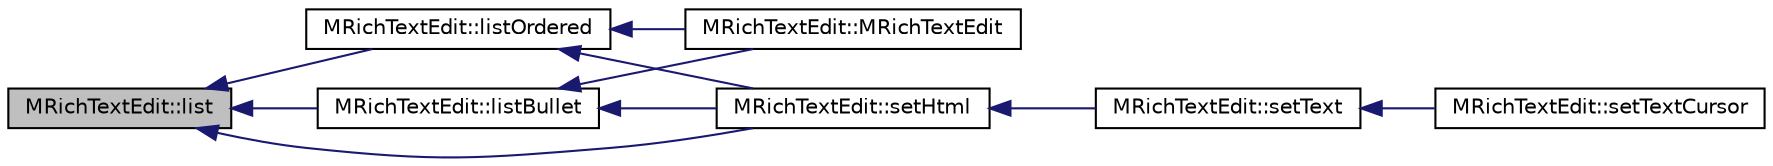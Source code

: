 digraph "MRichTextEdit::list"
{
  edge [fontname="Helvetica",fontsize="10",labelfontname="Helvetica",labelfontsize="10"];
  node [fontname="Helvetica",fontsize="10",shape=record];
  rankdir="LR";
  Node70 [label="MRichTextEdit::list",height=0.2,width=0.4,color="black", fillcolor="grey75", style="filled", fontcolor="black"];
  Node70 -> Node71 [dir="back",color="midnightblue",fontsize="10",style="solid",fontname="Helvetica"];
  Node71 [label="MRichTextEdit::listBullet",height=0.2,width=0.4,color="black", fillcolor="white", style="filled",URL="$class_m_rich_text_edit.html#af86f940f72d448a6ecfe731e6bdbb98f"];
  Node71 -> Node72 [dir="back",color="midnightblue",fontsize="10",style="solid",fontname="Helvetica"];
  Node72 [label="MRichTextEdit::MRichTextEdit",height=0.2,width=0.4,color="black", fillcolor="white", style="filled",URL="$class_m_rich_text_edit.html#a17d69881746fcd8de24674a5b862081a"];
  Node71 -> Node73 [dir="back",color="midnightblue",fontsize="10",style="solid",fontname="Helvetica"];
  Node73 [label="MRichTextEdit::setHtml",height=0.2,width=0.4,color="black", fillcolor="white", style="filled",URL="$class_m_rich_text_edit.html#a52a6c896bf5a1b407f16b0a3a7031c40"];
  Node73 -> Node74 [dir="back",color="midnightblue",fontsize="10",style="solid",fontname="Helvetica"];
  Node74 [label="MRichTextEdit::setText",height=0.2,width=0.4,color="black", fillcolor="white", style="filled",URL="$class_m_rich_text_edit.html#a399d16bc18b366934c362ffacfb1a451"];
  Node74 -> Node75 [dir="back",color="midnightblue",fontsize="10",style="solid",fontname="Helvetica"];
  Node75 [label="MRichTextEdit::setTextCursor",height=0.2,width=0.4,color="black", fillcolor="white", style="filled",URL="$class_m_rich_text_edit.html#a6a7a2a2cc996141c4e2b61df54933ac7"];
  Node70 -> Node76 [dir="back",color="midnightblue",fontsize="10",style="solid",fontname="Helvetica"];
  Node76 [label="MRichTextEdit::listOrdered",height=0.2,width=0.4,color="black", fillcolor="white", style="filled",URL="$class_m_rich_text_edit.html#aaa77f74bbcce2a1a8ec423c776aaf500"];
  Node76 -> Node72 [dir="back",color="midnightblue",fontsize="10",style="solid",fontname="Helvetica"];
  Node76 -> Node73 [dir="back",color="midnightblue",fontsize="10",style="solid",fontname="Helvetica"];
  Node70 -> Node73 [dir="back",color="midnightblue",fontsize="10",style="solid",fontname="Helvetica"];
}
